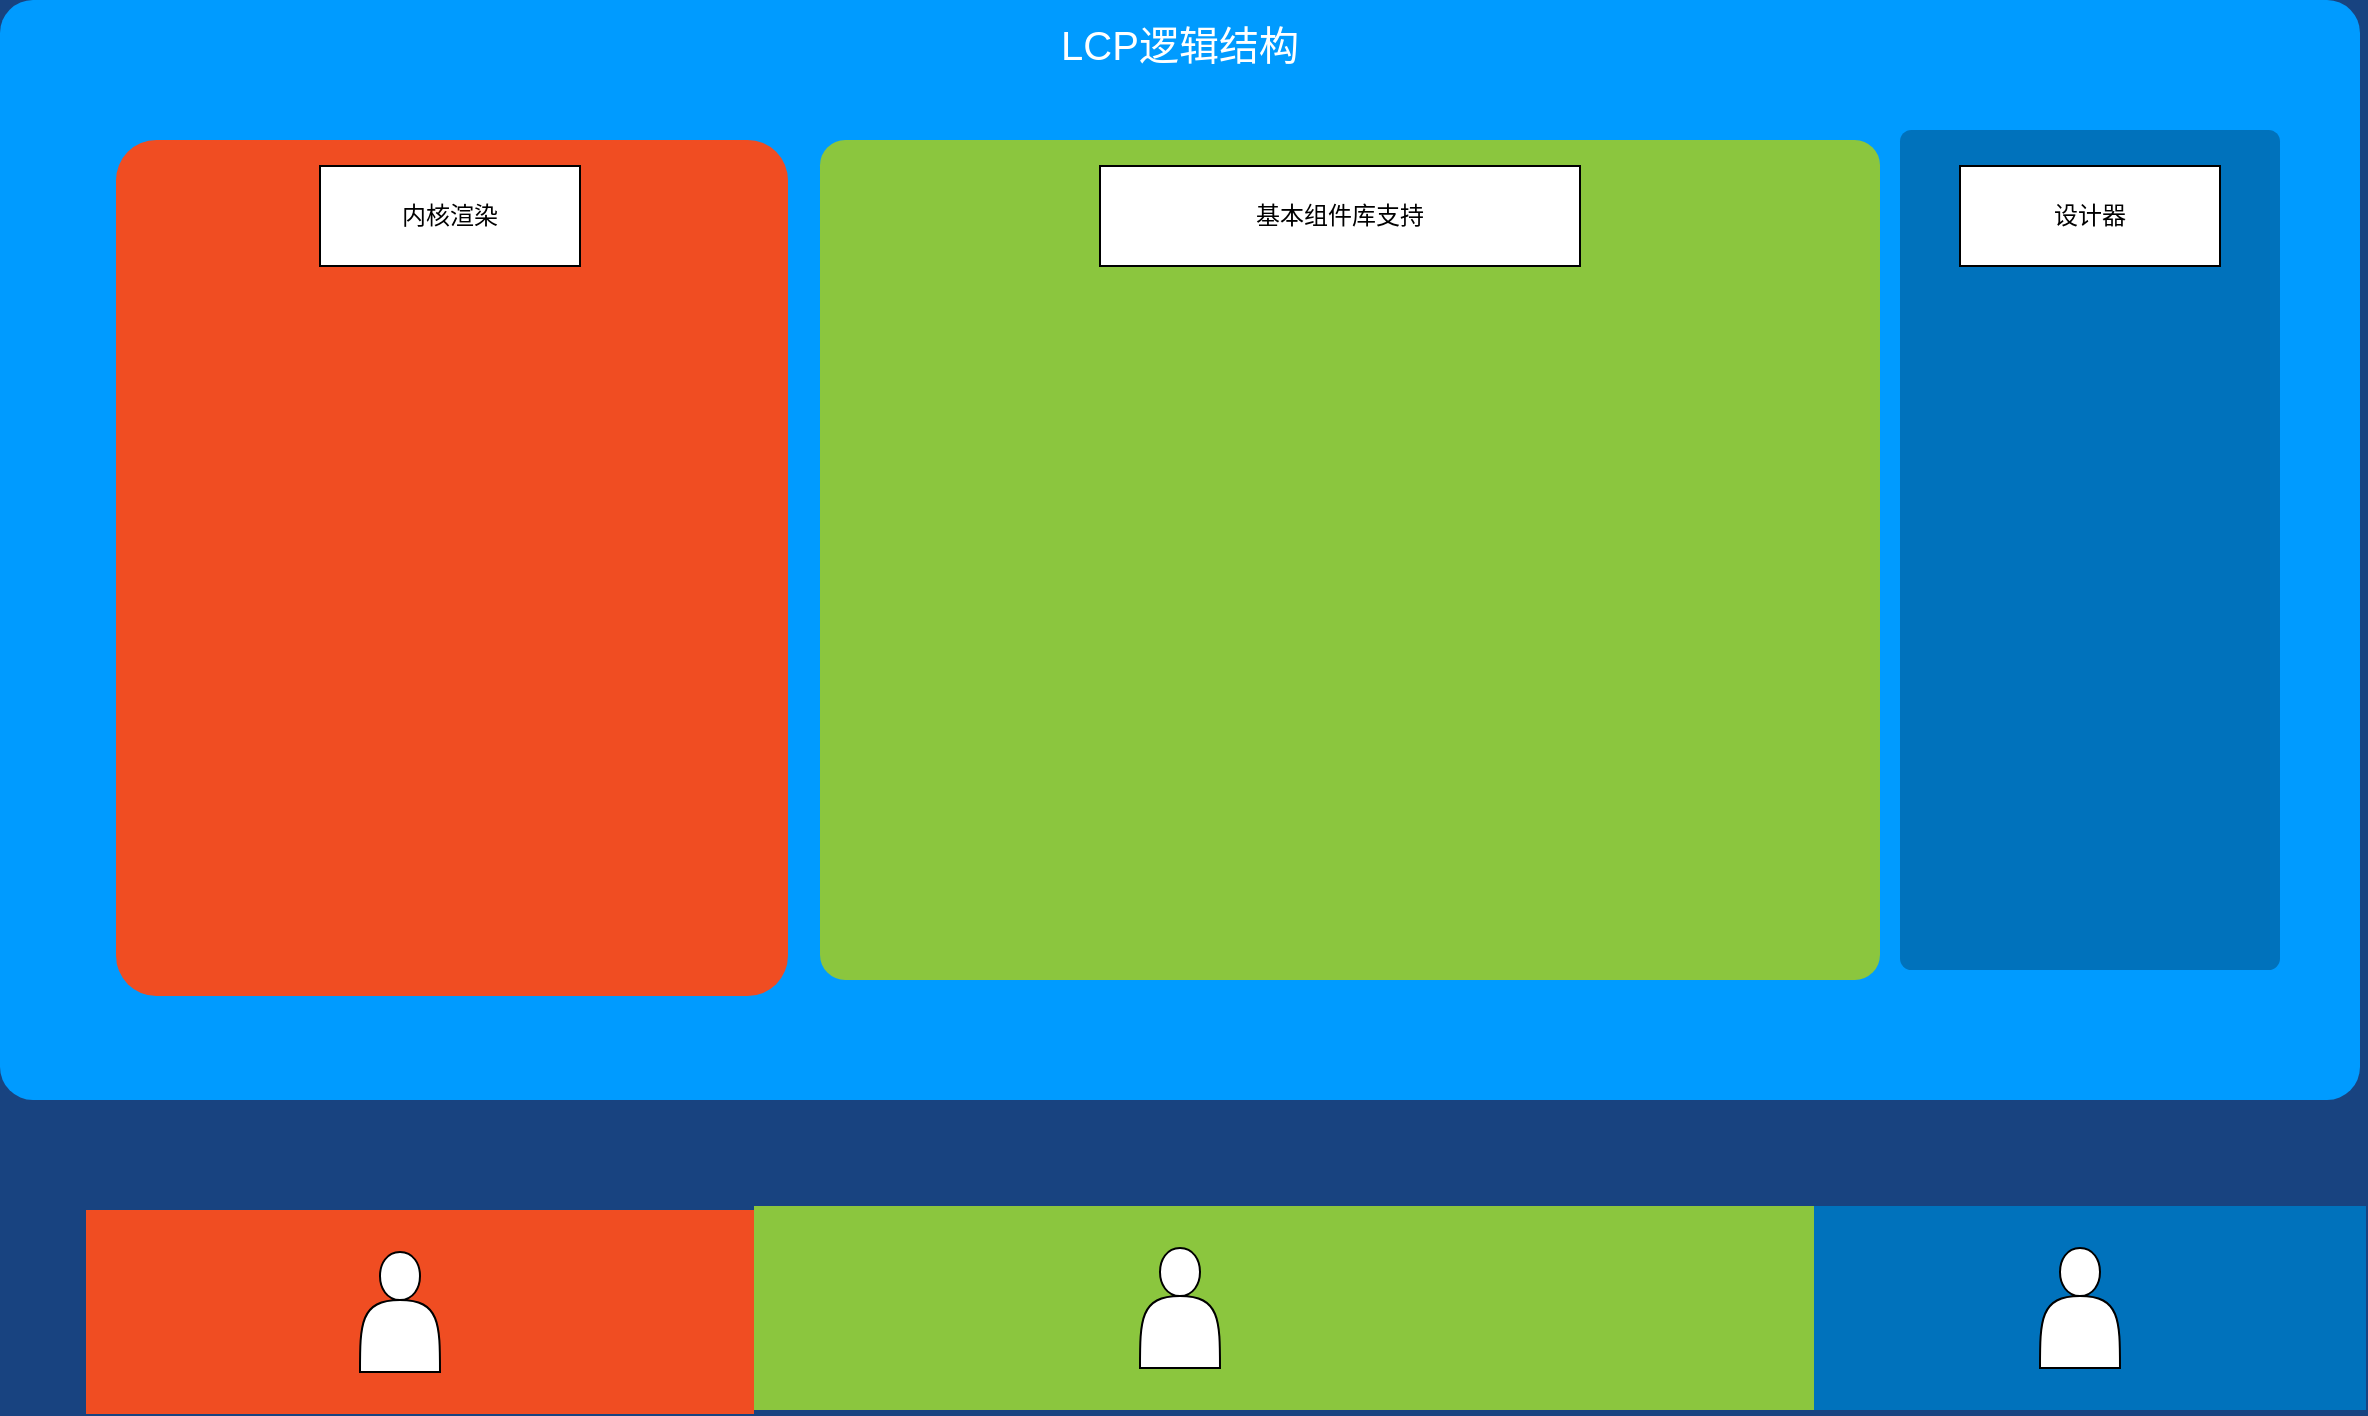<mxfile version="23.1.6" type="github">
  <diagram name="Page-1" id="7a6c530e-6e37-e111-ec74-82921da8cc10">
    <mxGraphModel dx="1674" dy="746" grid="1" gridSize="10" guides="1" tooltips="1" connect="1" arrows="1" fold="1" page="1" pageScale="1.5" pageWidth="1169" pageHeight="826" background="#184380" math="0" shadow="0">
      <root>
        <mxCell id="0" style=";html=1;" />
        <mxCell id="1" style=";html=1;" parent="0" />
        <mxCell id="23046e2b9bb16c14-116" value="LCP逻辑结构" style="whiteSpace=wrap;html=1;rounded=1;shadow=0;strokeColor=none;strokeWidth=2;fillColor=#009BFF;fontSize=20;fontColor=#FFFFFF;align=center;arcSize=3;verticalAlign=top;spacingTop=4;" parent="1" vertex="1">
          <mxGeometry x="250" y="217" width="1180" height="550" as="geometry" />
        </mxCell>
        <mxCell id="23046e2b9bb16c14-64" value="" style="rounded=1;whiteSpace=wrap;html=1;shadow=0;strokeWidth=2;fillColor=#0072BC;fontSize=12;fontColor=#FFFFFF;align=center;strokeColor=none;arcSize=3;verticalAlign=top;" parent="1" vertex="1">
          <mxGeometry x="1200" y="282" width="190" height="420" as="geometry" />
        </mxCell>
        <mxCell id="23046e2b9bb16c14-27" value="" style="rounded=1;whiteSpace=wrap;html=1;shadow=0;strokeWidth=2;fillColor=#8BC63E;fontSize=12;fontColor=#000000;align=center;strokeColor=none;arcSize=3;" parent="1" vertex="1">
          <mxGeometry x="660" y="287" width="530" height="420" as="geometry" />
        </mxCell>
        <mxCell id="23046e2b9bb16c14-28" value="" style="rounded=1;whiteSpace=wrap;html=1;shadow=0;strokeWidth=2;fillColor=#F04D22;fontSize=12;fontColor=#FFFFFF;align=center;strokeColor=none;arcSize=6;verticalAlign=top;" parent="1" vertex="1">
          <mxGeometry x="308" y="287" width="336" height="428" as="geometry" />
        </mxCell>
        <mxCell id="23046e2b9bb16c14-84" value="" style="rounded=0;whiteSpace=wrap;html=1;shadow=0;strokeWidth=2;fillColor=#F04D22;fontSize=12;fontColor=#FFFFFF;align=center;strokeColor=none;arcSize=6;verticalAlign=top;" parent="1" vertex="1">
          <mxGeometry x="293" y="822" width="334" height="102" as="geometry" />
        </mxCell>
        <mxCell id="23046e2b9bb16c14-85" value="" style="rounded=0;whiteSpace=wrap;html=1;shadow=0;strokeWidth=2;fillColor=#8BC63E;fontSize=12;fontColor=#FFFFFF;align=center;strokeColor=none;arcSize=6;verticalAlign=top;" parent="1" vertex="1">
          <mxGeometry x="627" y="820" width="530" height="102" as="geometry" />
        </mxCell>
        <mxCell id="23046e2b9bb16c14-86" value="" style="rounded=0;whiteSpace=wrap;html=1;shadow=0;strokeWidth=2;fillColor=#0072BC;fontSize=12;fontColor=#FFFFFF;align=center;strokeColor=none;arcSize=3;verticalAlign=top;" parent="1" vertex="1">
          <mxGeometry x="1157" y="820" width="276" height="102" as="geometry" />
        </mxCell>
        <mxCell id="t7wT25YssxMbOrV2SEZi-3" value="内核渲染" style="rounded=0;whiteSpace=wrap;html=1;" vertex="1" parent="1">
          <mxGeometry x="410" y="300" width="130" height="50" as="geometry" />
        </mxCell>
        <mxCell id="t7wT25YssxMbOrV2SEZi-4" value="基本组件库支持" style="rounded=0;whiteSpace=wrap;html=1;" vertex="1" parent="1">
          <mxGeometry x="800" y="300" width="240" height="50" as="geometry" />
        </mxCell>
        <mxCell id="t7wT25YssxMbOrV2SEZi-5" value="设计器" style="rounded=0;whiteSpace=wrap;html=1;" vertex="1" parent="1">
          <mxGeometry x="1230" y="300" width="130" height="50" as="geometry" />
        </mxCell>
        <mxCell id="t7wT25YssxMbOrV2SEZi-7" value="" style="shape=actor;whiteSpace=wrap;html=1;" vertex="1" parent="1">
          <mxGeometry x="430" y="843" width="40" height="60" as="geometry" />
        </mxCell>
        <mxCell id="t7wT25YssxMbOrV2SEZi-8" value="" style="shape=actor;whiteSpace=wrap;html=1;" vertex="1" parent="1">
          <mxGeometry x="820" y="841" width="40" height="60" as="geometry" />
        </mxCell>
        <mxCell id="t7wT25YssxMbOrV2SEZi-9" value="" style="shape=actor;whiteSpace=wrap;html=1;" vertex="1" parent="1">
          <mxGeometry x="1270" y="841" width="40" height="60" as="geometry" />
        </mxCell>
      </root>
    </mxGraphModel>
  </diagram>
</mxfile>

